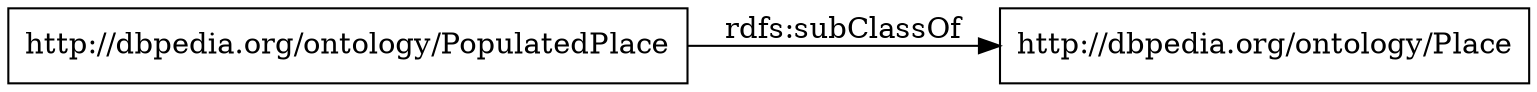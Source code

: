 digraph ar2dtool_diagram { 
rankdir=LR;
size="1000"
node [shape = rectangle, color="black"]; "http://dbpedia.org/ontology/PopulatedPlace" "http://dbpedia.org/ontology/Place" ; /*classes style*/
	"http://dbpedia.org/ontology/PopulatedPlace" -> "http://dbpedia.org/ontology/Place" [ label = "rdfs:subClassOf" ];

}
